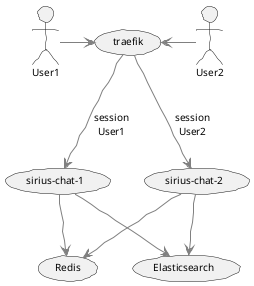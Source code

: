@startuml
skinparam handwritten true
skinparam monochrome true
skinparam ArrowColor gray
skinparam DefaultFontSize 10

User1 -> (traefik)
User2 -left-> (traefik)
(traefik) --> (sirius-chat-1): session\nUser1
(traefik) --> (sirius-chat-2): session\nUser2
(sirius-chat-1) --> (Redis)
(sirius-chat-1) --> (Elasticsearch)
(sirius-chat-2) --> (Redis)
(sirius-chat-2) --> (Elasticsearch)

@enduml